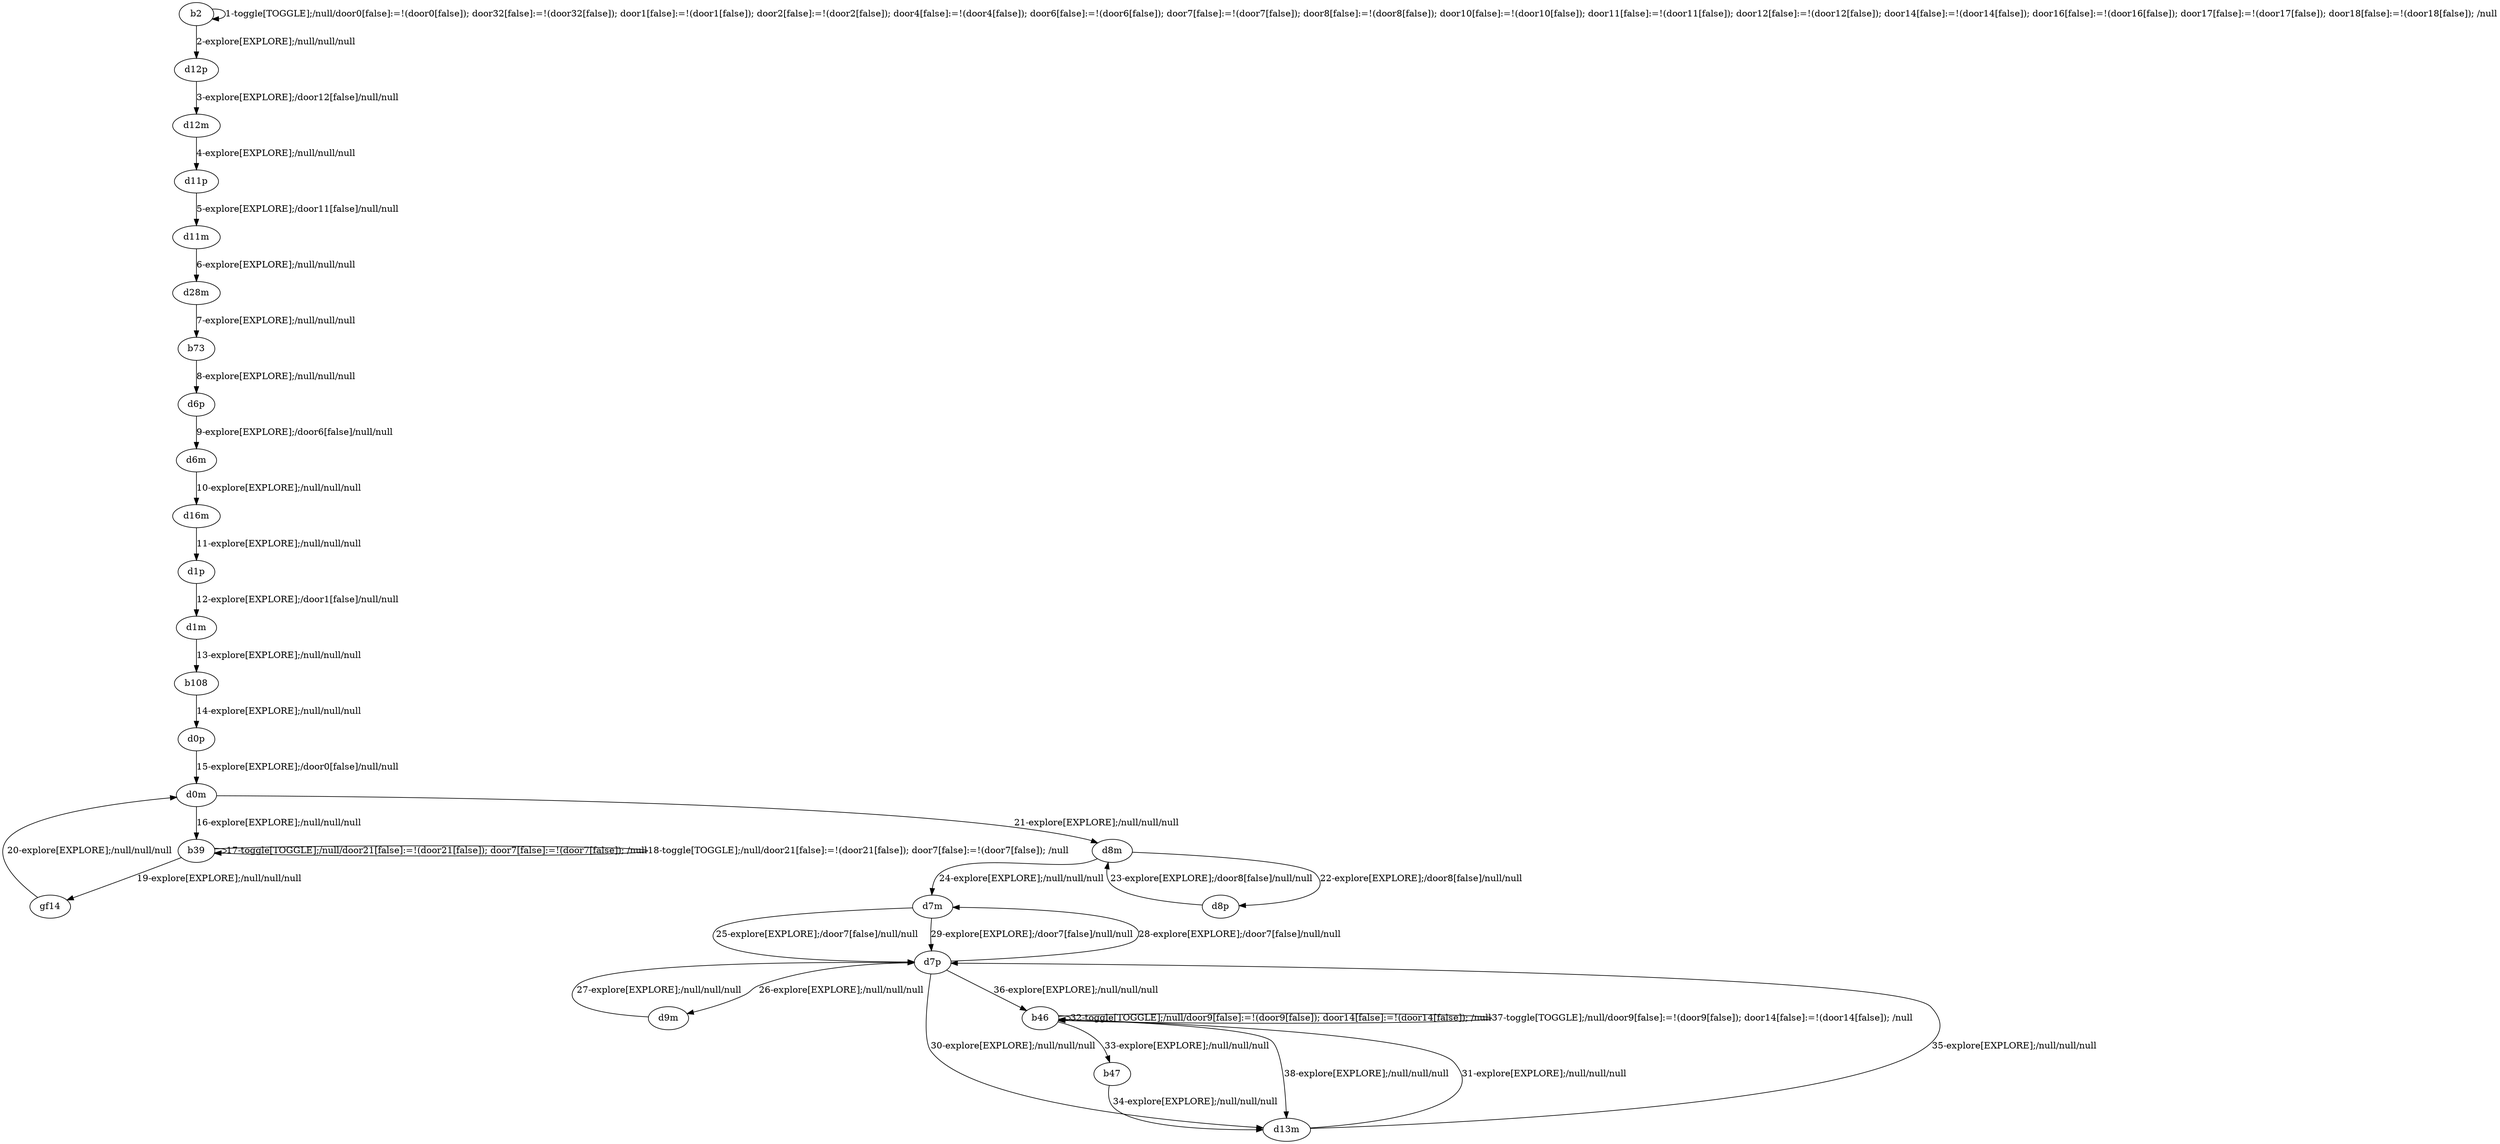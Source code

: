 # Total number of goals covered by this test: 2
# b46 --> b47
# b47 --> d13m

digraph g {
"b2" -> "b2" [label = "1-toggle[TOGGLE];/null/door0[false]:=!(door0[false]); door32[false]:=!(door32[false]); door1[false]:=!(door1[false]); door2[false]:=!(door2[false]); door4[false]:=!(door4[false]); door6[false]:=!(door6[false]); door7[false]:=!(door7[false]); door8[false]:=!(door8[false]); door10[false]:=!(door10[false]); door11[false]:=!(door11[false]); door12[false]:=!(door12[false]); door14[false]:=!(door14[false]); door16[false]:=!(door16[false]); door17[false]:=!(door17[false]); door18[false]:=!(door18[false]); /null"];
"b2" -> "d12p" [label = "2-explore[EXPLORE];/null/null/null"];
"d12p" -> "d12m" [label = "3-explore[EXPLORE];/door12[false]/null/null"];
"d12m" -> "d11p" [label = "4-explore[EXPLORE];/null/null/null"];
"d11p" -> "d11m" [label = "5-explore[EXPLORE];/door11[false]/null/null"];
"d11m" -> "d28m" [label = "6-explore[EXPLORE];/null/null/null"];
"d28m" -> "b73" [label = "7-explore[EXPLORE];/null/null/null"];
"b73" -> "d6p" [label = "8-explore[EXPLORE];/null/null/null"];
"d6p" -> "d6m" [label = "9-explore[EXPLORE];/door6[false]/null/null"];
"d6m" -> "d16m" [label = "10-explore[EXPLORE];/null/null/null"];
"d16m" -> "d1p" [label = "11-explore[EXPLORE];/null/null/null"];
"d1p" -> "d1m" [label = "12-explore[EXPLORE];/door1[false]/null/null"];
"d1m" -> "b108" [label = "13-explore[EXPLORE];/null/null/null"];
"b108" -> "d0p" [label = "14-explore[EXPLORE];/null/null/null"];
"d0p" -> "d0m" [label = "15-explore[EXPLORE];/door0[false]/null/null"];
"d0m" -> "b39" [label = "16-explore[EXPLORE];/null/null/null"];
"b39" -> "b39" [label = "17-toggle[TOGGLE];/null/door21[false]:=!(door21[false]); door7[false]:=!(door7[false]); /null"];
"b39" -> "b39" [label = "18-toggle[TOGGLE];/null/door21[false]:=!(door21[false]); door7[false]:=!(door7[false]); /null"];
"b39" -> "gf14" [label = "19-explore[EXPLORE];/null/null/null"];
"gf14" -> "d0m" [label = "20-explore[EXPLORE];/null/null/null"];
"d0m" -> "d8m" [label = "21-explore[EXPLORE];/null/null/null"];
"d8m" -> "d8p" [label = "22-explore[EXPLORE];/door8[false]/null/null"];
"d8p" -> "d8m" [label = "23-explore[EXPLORE];/door8[false]/null/null"];
"d8m" -> "d7m" [label = "24-explore[EXPLORE];/null/null/null"];
"d7m" -> "d7p" [label = "25-explore[EXPLORE];/door7[false]/null/null"];
"d7p" -> "d9m" [label = "26-explore[EXPLORE];/null/null/null"];
"d9m" -> "d7p" [label = "27-explore[EXPLORE];/null/null/null"];
"d7p" -> "d7m" [label = "28-explore[EXPLORE];/door7[false]/null/null"];
"d7m" -> "d7p" [label = "29-explore[EXPLORE];/door7[false]/null/null"];
"d7p" -> "d13m" [label = "30-explore[EXPLORE];/null/null/null"];
"d13m" -> "b46" [label = "31-explore[EXPLORE];/null/null/null"];
"b46" -> "b46" [label = "32-toggle[TOGGLE];/null/door9[false]:=!(door9[false]); door14[false]:=!(door14[false]); /null"];
"b46" -> "b47" [label = "33-explore[EXPLORE];/null/null/null"];
"b47" -> "d13m" [label = "34-explore[EXPLORE];/null/null/null"];
"d13m" -> "d7p" [label = "35-explore[EXPLORE];/null/null/null"];
"d7p" -> "b46" [label = "36-explore[EXPLORE];/null/null/null"];
"b46" -> "b46" [label = "37-toggle[TOGGLE];/null/door9[false]:=!(door9[false]); door14[false]:=!(door14[false]); /null"];
"b46" -> "d13m" [label = "38-explore[EXPLORE];/null/null/null"];
}